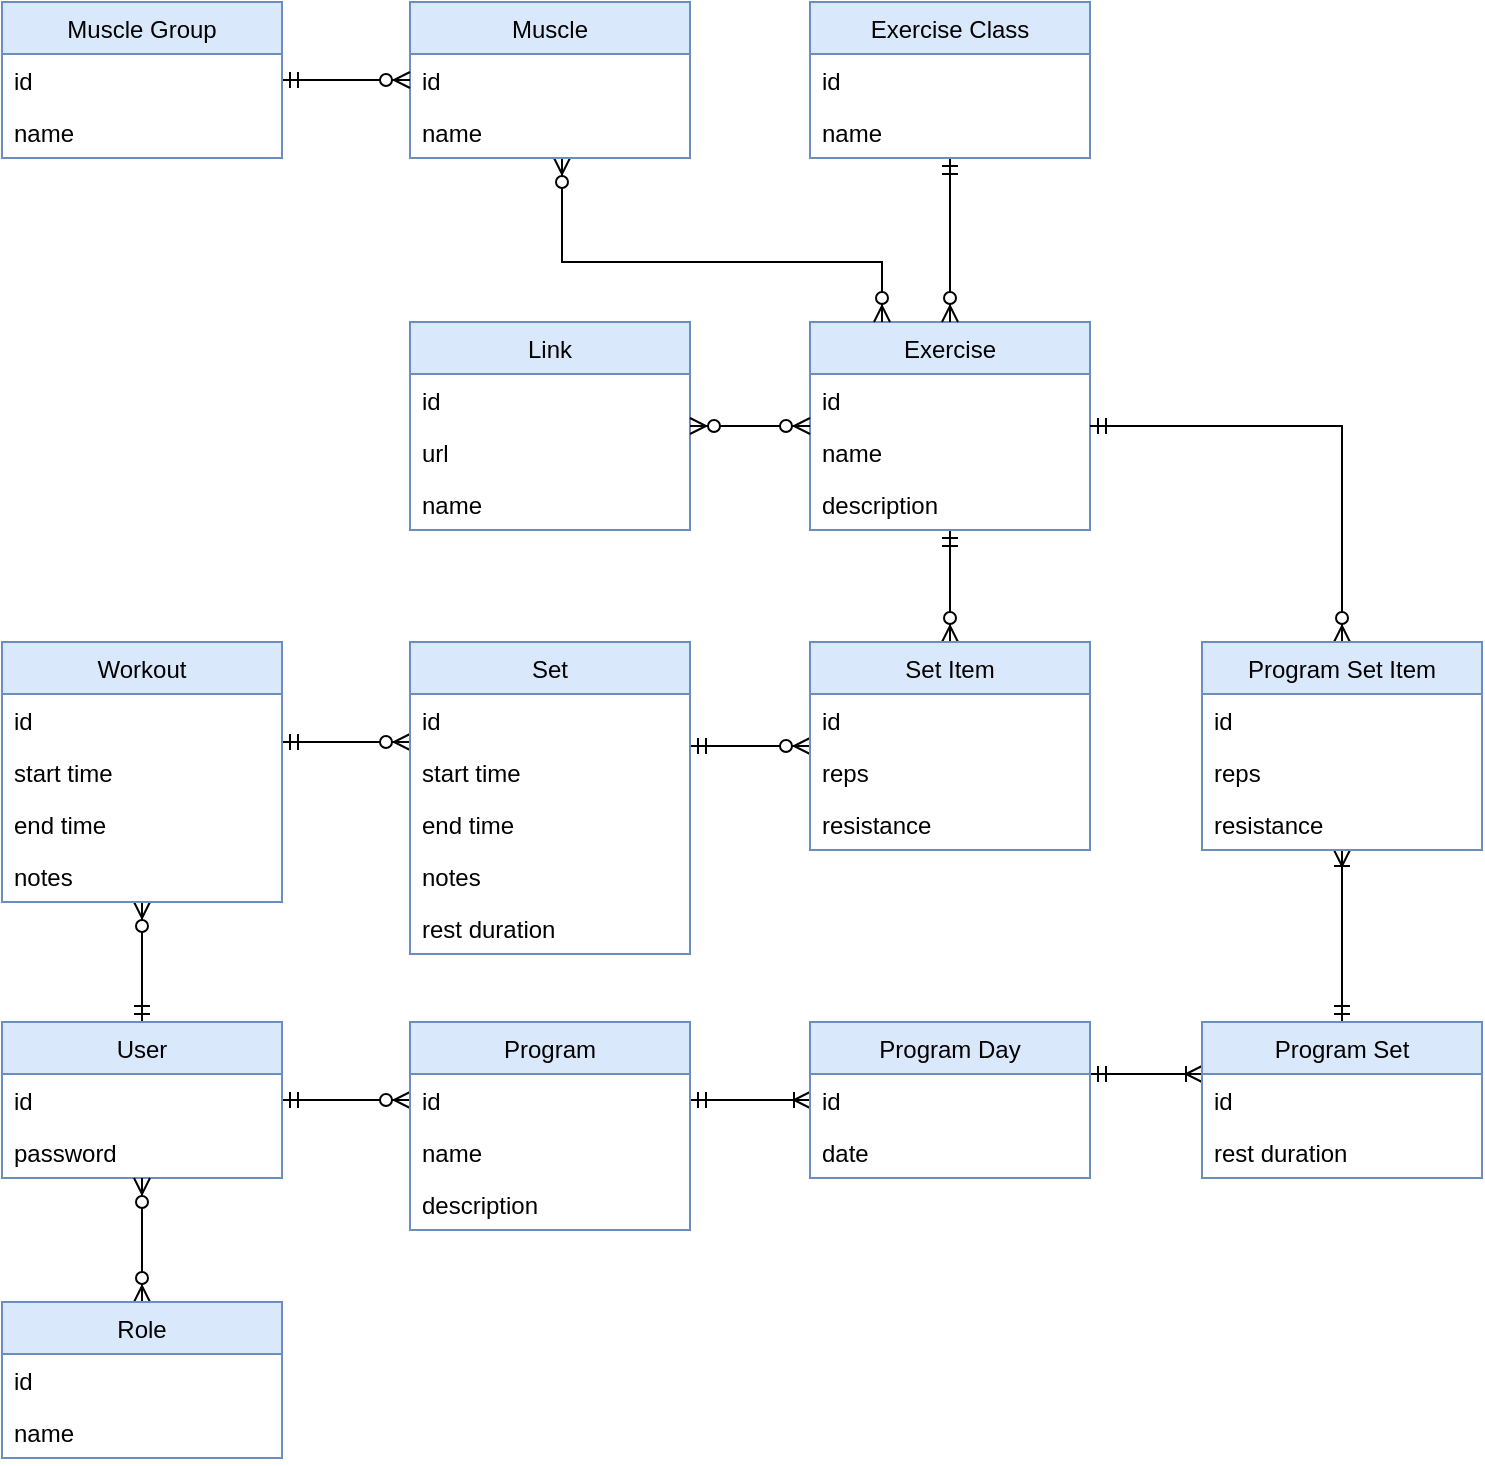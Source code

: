 <mxfile version="15.1.4" type="device"><diagram id="3n1ahzNX7EX7cFru7Kix" name="Page-1"><mxGraphModel dx="925" dy="1112" grid="1" gridSize="10" guides="1" tooltips="1" connect="1" arrows="1" fold="1" page="1" pageScale="1" pageWidth="827" pageHeight="1169" math="0" shadow="0"><root><mxCell id="0"/><mxCell id="1" parent="0"/><mxCell id="l9oz_pcrVTdfwKYHpdr_-24" style="edgeStyle=orthogonalEdgeStyle;rounded=0;orthogonalLoop=1;jettySize=auto;html=1;startArrow=ERmandOne;startFill=0;endArrow=ERzeroToMany;endFill=1;" parent="1" source="uIOV7KUQs8tumLqDw91w-1" target="l9oz_pcrVTdfwKYHpdr_-21" edge="1"><mxGeometry relative="1" as="geometry"/></mxCell><mxCell id="l9oz_pcrVTdfwKYHpdr_-50" style="edgeStyle=orthogonalEdgeStyle;rounded=0;orthogonalLoop=1;jettySize=auto;html=1;startArrow=ERmandOne;startFill=0;endArrow=ERzeroToMany;endFill=1;" parent="1" source="uIOV7KUQs8tumLqDw91w-1" target="l9oz_pcrVTdfwKYHpdr_-45" edge="1"><mxGeometry relative="1" as="geometry"><Array as="points"><mxPoint x="230" y="589"/><mxPoint x="230" y="589"/></Array></mxGeometry></mxCell><mxCell id="uIOV7KUQs8tumLqDw91w-1" value="User" style="swimlane;fontStyle=0;childLayout=stackLayout;horizontal=1;startSize=26;horizontalStack=0;resizeParent=1;resizeParentMax=0;resizeLast=0;collapsible=1;marginBottom=0;fillColor=#dae8fc;strokeColor=#6c8ebf;" parent="1" vertex="1"><mxGeometry x="40" y="550" width="140" height="78" as="geometry"/></mxCell><mxCell id="uIOV7KUQs8tumLqDw91w-2" value="id" style="text;strokeColor=none;fillColor=none;align=left;verticalAlign=top;spacingLeft=4;spacingRight=4;overflow=hidden;rotatable=0;points=[[0,0.5],[1,0.5]];portConstraint=eastwest;" parent="uIOV7KUQs8tumLqDw91w-1" vertex="1"><mxGeometry y="26" width="140" height="26" as="geometry"/></mxCell><mxCell id="uIOV7KUQs8tumLqDw91w-3" value="password" style="text;strokeColor=none;fillColor=none;align=left;verticalAlign=top;spacingLeft=4;spacingRight=4;overflow=hidden;rotatable=0;points=[[0,0.5],[1,0.5]];portConstraint=eastwest;" parent="uIOV7KUQs8tumLqDw91w-1" vertex="1"><mxGeometry y="52" width="140" height="26" as="geometry"/></mxCell><mxCell id="uIOV7KUQs8tumLqDw91w-8" style="edgeStyle=orthogonalEdgeStyle;rounded=0;orthogonalLoop=1;jettySize=auto;html=1;endArrow=ERzeroToMany;endFill=1;startArrow=ERzeroToMany;startFill=1;" parent="1" source="uIOV7KUQs8tumLqDw91w-5" target="uIOV7KUQs8tumLqDw91w-1" edge="1"><mxGeometry relative="1" as="geometry"><mxPoint x="140" y="650" as="targetPoint"/></mxGeometry></mxCell><mxCell id="uIOV7KUQs8tumLqDw91w-5" value="Role" style="swimlane;fontStyle=0;childLayout=stackLayout;horizontal=1;startSize=26;horizontalStack=0;resizeParent=1;resizeParentMax=0;resizeLast=0;collapsible=1;marginBottom=0;fillColor=#dae8fc;strokeColor=#6c8ebf;" parent="1" vertex="1"><mxGeometry x="40" y="690" width="140" height="78" as="geometry"><mxRectangle x="40" y="40" width="60" height="26" as="alternateBounds"/></mxGeometry></mxCell><mxCell id="uIOV7KUQs8tumLqDw91w-6" value="id" style="text;strokeColor=none;fillColor=none;align=left;verticalAlign=top;spacingLeft=4;spacingRight=4;overflow=hidden;rotatable=0;points=[[0,0.5],[1,0.5]];portConstraint=eastwest;" parent="uIOV7KUQs8tumLqDw91w-5" vertex="1"><mxGeometry y="26" width="140" height="26" as="geometry"/></mxCell><mxCell id="djUP_qsYV9w0tXURl4hY-4" value="name" style="text;strokeColor=none;fillColor=none;align=left;verticalAlign=top;spacingLeft=4;spacingRight=4;overflow=hidden;rotatable=0;points=[[0,0.5],[1,0.5]];portConstraint=eastwest;" parent="uIOV7KUQs8tumLqDw91w-5" vertex="1"><mxGeometry y="52" width="140" height="26" as="geometry"/></mxCell><mxCell id="l9oz_pcrVTdfwKYHpdr_-39" style="edgeStyle=orthogonalEdgeStyle;rounded=0;orthogonalLoop=1;jettySize=auto;html=1;startArrow=ERmandOne;startFill=0;endArrow=ERzeroToMany;endFill=1;" parent="1" source="l9oz_pcrVTdfwKYHpdr_-1" target="l9oz_pcrVTdfwKYHpdr_-33" edge="1"><mxGeometry relative="1" as="geometry"/></mxCell><mxCell id="l9oz_pcrVTdfwKYHpdr_-1" value="Exercise" style="swimlane;fontStyle=0;childLayout=stackLayout;horizontal=1;startSize=26;horizontalStack=0;resizeParent=1;resizeParentMax=0;resizeLast=0;collapsible=1;marginBottom=0;fillColor=#dae8fc;strokeColor=#6c8ebf;" parent="1" vertex="1"><mxGeometry x="444" y="200" width="140" height="104" as="geometry"><mxRectangle x="244" y="160" width="80" height="26" as="alternateBounds"/></mxGeometry></mxCell><mxCell id="l9oz_pcrVTdfwKYHpdr_-2" value="id" style="text;strokeColor=none;fillColor=none;align=left;verticalAlign=top;spacingLeft=4;spacingRight=4;overflow=hidden;rotatable=0;points=[[0,0.5],[1,0.5]];portConstraint=eastwest;" parent="l9oz_pcrVTdfwKYHpdr_-1" vertex="1"><mxGeometry y="26" width="140" height="26" as="geometry"/></mxCell><mxCell id="l9oz_pcrVTdfwKYHpdr_-4" value="name" style="text;align=left;verticalAlign=top;spacingLeft=4;spacingRight=4;overflow=hidden;rotatable=0;points=[[0,0.5],[1,0.5]];portConstraint=eastwest;" parent="l9oz_pcrVTdfwKYHpdr_-1" vertex="1"><mxGeometry y="52" width="140" height="26" as="geometry"/></mxCell><mxCell id="l9oz_pcrVTdfwKYHpdr_-5" value="description" style="text;align=left;verticalAlign=top;spacingLeft=4;spacingRight=4;overflow=hidden;rotatable=0;points=[[0,0.5],[1,0.5]];portConstraint=eastwest;" parent="l9oz_pcrVTdfwKYHpdr_-1" vertex="1"><mxGeometry y="78" width="140" height="26" as="geometry"/></mxCell><mxCell id="l9oz_pcrVTdfwKYHpdr_-6" value="Link" style="swimlane;fontStyle=0;childLayout=stackLayout;horizontal=1;startSize=26;horizontalStack=0;resizeParent=1;resizeParentMax=0;resizeLast=0;collapsible=1;marginBottom=0;fillColor=#dae8fc;strokeColor=#6c8ebf;" parent="1" vertex="1"><mxGeometry x="244" y="200" width="140" height="104" as="geometry"/></mxCell><mxCell id="l9oz_pcrVTdfwKYHpdr_-7" value="id" style="text;strokeColor=none;fillColor=none;align=left;verticalAlign=top;spacingLeft=4;spacingRight=4;overflow=hidden;rotatable=0;points=[[0,0.5],[1,0.5]];portConstraint=eastwest;" parent="l9oz_pcrVTdfwKYHpdr_-6" vertex="1"><mxGeometry y="26" width="140" height="26" as="geometry"/></mxCell><mxCell id="l9oz_pcrVTdfwKYHpdr_-8" value="url" style="text;strokeColor=none;fillColor=none;align=left;verticalAlign=top;spacingLeft=4;spacingRight=4;overflow=hidden;rotatable=0;points=[[0,0.5],[1,0.5]];portConstraint=eastwest;" parent="l9oz_pcrVTdfwKYHpdr_-6" vertex="1"><mxGeometry y="52" width="140" height="26" as="geometry"/></mxCell><mxCell id="l9oz_pcrVTdfwKYHpdr_-9" value="name" style="text;align=left;verticalAlign=top;spacingLeft=4;spacingRight=4;overflow=hidden;rotatable=0;points=[[0,0.5],[1,0.5]];portConstraint=eastwest;" parent="l9oz_pcrVTdfwKYHpdr_-6" vertex="1"><mxGeometry y="78" width="140" height="26" as="geometry"/></mxCell><mxCell id="l9oz_pcrVTdfwKYHpdr_-10" style="edgeStyle=orthogonalEdgeStyle;rounded=0;orthogonalLoop=1;jettySize=auto;html=1;startArrow=ERzeroToMany;startFill=1;endArrow=ERzeroToMany;endFill=1;" parent="1" source="l9oz_pcrVTdfwKYHpdr_-1" target="l9oz_pcrVTdfwKYHpdr_-6" edge="1"><mxGeometry relative="1" as="geometry"><Array as="points"><mxPoint x="314" y="270"/></Array></mxGeometry></mxCell><mxCell id="l9oz_pcrVTdfwKYHpdr_-13" style="edgeStyle=orthogonalEdgeStyle;rounded=0;orthogonalLoop=1;jettySize=auto;html=1;startArrow=ERzeroToMany;startFill=1;endArrow=ERzeroToMany;endFill=1;" parent="1" source="l9oz_pcrVTdfwKYHpdr_-11" target="l9oz_pcrVTdfwKYHpdr_-1" edge="1"><mxGeometry relative="1" as="geometry"><Array as="points"><mxPoint x="320" y="170"/><mxPoint x="480" y="170"/></Array></mxGeometry></mxCell><mxCell id="l9oz_pcrVTdfwKYHpdr_-11" value="Muscle" style="swimlane;fontStyle=0;childLayout=stackLayout;horizontal=1;startSize=26;horizontalStack=0;resizeParent=1;resizeParentMax=0;resizeLast=0;collapsible=1;marginBottom=0;fillColor=#dae8fc;strokeColor=#6c8ebf;" parent="1" vertex="1"><mxGeometry x="244" y="40" width="140" height="78" as="geometry"/></mxCell><mxCell id="l9oz_pcrVTdfwKYHpdr_-12" value="id" style="text;strokeColor=none;fillColor=none;align=left;verticalAlign=top;spacingLeft=4;spacingRight=4;overflow=hidden;rotatable=0;points=[[0,0.5],[1,0.5]];portConstraint=eastwest;" parent="l9oz_pcrVTdfwKYHpdr_-11" vertex="1"><mxGeometry y="26" width="140" height="26" as="geometry"/></mxCell><mxCell id="djUP_qsYV9w0tXURl4hY-2" value="name" style="text;strokeColor=none;fillColor=none;align=left;verticalAlign=top;spacingLeft=4;spacingRight=4;overflow=hidden;rotatable=0;points=[[0,0.5],[1,0.5]];portConstraint=eastwest;" parent="l9oz_pcrVTdfwKYHpdr_-11" vertex="1"><mxGeometry y="52" width="140" height="26" as="geometry"/></mxCell><mxCell id="l9oz_pcrVTdfwKYHpdr_-20" style="edgeStyle=orthogonalEdgeStyle;rounded=0;orthogonalLoop=1;jettySize=auto;html=1;startArrow=ERmandOne;startFill=0;endArrow=ERzeroToMany;endFill=1;" parent="1" source="l9oz_pcrVTdfwKYHpdr_-16" target="l9oz_pcrVTdfwKYHpdr_-1" edge="1"><mxGeometry relative="1" as="geometry"><Array as="points"><mxPoint x="514" y="120"/><mxPoint x="514" y="120"/></Array></mxGeometry></mxCell><mxCell id="l9oz_pcrVTdfwKYHpdr_-16" value="Exercise Class" style="swimlane;fontStyle=0;childLayout=stackLayout;horizontal=1;startSize=26;horizontalStack=0;resizeParent=1;resizeParentMax=0;resizeLast=0;collapsible=1;marginBottom=0;fillColor=#dae8fc;strokeColor=#6c8ebf;" parent="1" vertex="1"><mxGeometry x="444" y="40" width="140" height="78" as="geometry"><mxRectangle x="244" y="160" width="80" height="26" as="alternateBounds"/></mxGeometry></mxCell><mxCell id="l9oz_pcrVTdfwKYHpdr_-17" value="id" style="text;strokeColor=none;fillColor=none;align=left;verticalAlign=top;spacingLeft=4;spacingRight=4;overflow=hidden;rotatable=0;points=[[0,0.5],[1,0.5]];portConstraint=eastwest;" parent="l9oz_pcrVTdfwKYHpdr_-16" vertex="1"><mxGeometry y="26" width="140" height="26" as="geometry"/></mxCell><mxCell id="djUP_qsYV9w0tXURl4hY-3" value="name" style="text;strokeColor=none;fillColor=none;align=left;verticalAlign=top;spacingLeft=4;spacingRight=4;overflow=hidden;rotatable=0;points=[[0,0.5],[1,0.5]];portConstraint=eastwest;" parent="l9oz_pcrVTdfwKYHpdr_-16" vertex="1"><mxGeometry y="52" width="140" height="26" as="geometry"/></mxCell><mxCell id="l9oz_pcrVTdfwKYHpdr_-32" style="edgeStyle=orthogonalEdgeStyle;rounded=0;orthogonalLoop=1;jettySize=auto;html=1;startArrow=ERmandOne;startFill=0;endArrow=ERzeroToMany;endFill=1;" parent="1" source="l9oz_pcrVTdfwKYHpdr_-21" target="l9oz_pcrVTdfwKYHpdr_-27" edge="1"><mxGeometry relative="1" as="geometry"><Array as="points"><mxPoint x="210" y="410"/><mxPoint x="210" y="410"/></Array></mxGeometry></mxCell><mxCell id="l9oz_pcrVTdfwKYHpdr_-21" value="Workout" style="swimlane;fontStyle=0;childLayout=stackLayout;horizontal=1;startSize=26;horizontalStack=0;resizeParent=1;resizeParentMax=0;resizeLast=0;collapsible=1;marginBottom=0;fillColor=#dae8fc;strokeColor=#6c8ebf;" parent="1" vertex="1"><mxGeometry x="40" y="360" width="140" height="130" as="geometry"/></mxCell><mxCell id="l9oz_pcrVTdfwKYHpdr_-22" value="id" style="text;strokeColor=none;fillColor=none;align=left;verticalAlign=top;spacingLeft=4;spacingRight=4;overflow=hidden;rotatable=0;points=[[0,0.5],[1,0.5]];portConstraint=eastwest;" parent="l9oz_pcrVTdfwKYHpdr_-21" vertex="1"><mxGeometry y="26" width="140" height="26" as="geometry"/></mxCell><mxCell id="l9oz_pcrVTdfwKYHpdr_-23" value="start time" style="text;strokeColor=none;fillColor=none;align=left;verticalAlign=top;spacingLeft=4;spacingRight=4;overflow=hidden;rotatable=0;points=[[0,0.5],[1,0.5]];portConstraint=eastwest;" parent="l9oz_pcrVTdfwKYHpdr_-21" vertex="1"><mxGeometry y="52" width="140" height="26" as="geometry"/></mxCell><mxCell id="l9oz_pcrVTdfwKYHpdr_-25" value="end time" style="text;strokeColor=none;fillColor=none;align=left;verticalAlign=top;spacingLeft=4;spacingRight=4;overflow=hidden;rotatable=0;points=[[0,0.5],[1,0.5]];portConstraint=eastwest;" parent="l9oz_pcrVTdfwKYHpdr_-21" vertex="1"><mxGeometry y="78" width="140" height="26" as="geometry"/></mxCell><mxCell id="l9oz_pcrVTdfwKYHpdr_-26" value="notes" style="text;strokeColor=none;fillColor=none;align=left;verticalAlign=top;spacingLeft=4;spacingRight=4;overflow=hidden;rotatable=0;points=[[0,0.5],[1,0.5]];portConstraint=eastwest;" parent="l9oz_pcrVTdfwKYHpdr_-21" vertex="1"><mxGeometry y="104" width="140" height="26" as="geometry"/></mxCell><mxCell id="l9oz_pcrVTdfwKYHpdr_-38" style="edgeStyle=orthogonalEdgeStyle;rounded=0;orthogonalLoop=1;jettySize=auto;html=1;startArrow=ERmandOne;startFill=0;endArrow=ERzeroToMany;endFill=1;" parent="1" source="l9oz_pcrVTdfwKYHpdr_-27" target="l9oz_pcrVTdfwKYHpdr_-33" edge="1"><mxGeometry relative="1" as="geometry"><Array as="points"><mxPoint x="410" y="412"/><mxPoint x="410" y="412"/></Array></mxGeometry></mxCell><mxCell id="l9oz_pcrVTdfwKYHpdr_-27" value="Set" style="swimlane;fontStyle=0;childLayout=stackLayout;horizontal=1;startSize=26;horizontalStack=0;resizeParent=1;resizeParentMax=0;resizeLast=0;collapsible=1;marginBottom=0;fillColor=#dae8fc;strokeColor=#6c8ebf;" parent="1" vertex="1"><mxGeometry x="244" y="360" width="140" height="156" as="geometry"/></mxCell><mxCell id="l9oz_pcrVTdfwKYHpdr_-28" value="id" style="text;strokeColor=none;fillColor=none;align=left;verticalAlign=top;spacingLeft=4;spacingRight=4;overflow=hidden;rotatable=0;points=[[0,0.5],[1,0.5]];portConstraint=eastwest;" parent="l9oz_pcrVTdfwKYHpdr_-27" vertex="1"><mxGeometry y="26" width="140" height="26" as="geometry"/></mxCell><mxCell id="l9oz_pcrVTdfwKYHpdr_-29" value="start time" style="text;strokeColor=none;fillColor=none;align=left;verticalAlign=top;spacingLeft=4;spacingRight=4;overflow=hidden;rotatable=0;points=[[0,0.5],[1,0.5]];portConstraint=eastwest;" parent="l9oz_pcrVTdfwKYHpdr_-27" vertex="1"><mxGeometry y="52" width="140" height="26" as="geometry"/></mxCell><mxCell id="l9oz_pcrVTdfwKYHpdr_-30" value="end time" style="text;strokeColor=none;fillColor=none;align=left;verticalAlign=top;spacingLeft=4;spacingRight=4;overflow=hidden;rotatable=0;points=[[0,0.5],[1,0.5]];portConstraint=eastwest;" parent="l9oz_pcrVTdfwKYHpdr_-27" vertex="1"><mxGeometry y="78" width="140" height="26" as="geometry"/></mxCell><mxCell id="l9oz_pcrVTdfwKYHpdr_-31" value="notes" style="text;strokeColor=none;fillColor=none;align=left;verticalAlign=top;spacingLeft=4;spacingRight=4;overflow=hidden;rotatable=0;points=[[0,0.5],[1,0.5]];portConstraint=eastwest;" parent="l9oz_pcrVTdfwKYHpdr_-27" vertex="1"><mxGeometry y="104" width="140" height="26" as="geometry"/></mxCell><mxCell id="djUP_qsYV9w0tXURl4hY-9" value="rest duration" style="text;align=left;verticalAlign=top;spacingLeft=4;spacingRight=4;overflow=hidden;rotatable=0;points=[[0,0.5],[1,0.5]];portConstraint=eastwest;" parent="l9oz_pcrVTdfwKYHpdr_-27" vertex="1"><mxGeometry y="130" width="140" height="26" as="geometry"/></mxCell><mxCell id="l9oz_pcrVTdfwKYHpdr_-33" value="Set Item" style="swimlane;fontStyle=0;childLayout=stackLayout;horizontal=1;startSize=26;horizontalStack=0;resizeParent=1;resizeParentMax=0;resizeLast=0;collapsible=1;marginBottom=0;fillColor=#dae8fc;strokeColor=#6c8ebf;" parent="1" vertex="1"><mxGeometry x="444" y="360" width="140" height="104" as="geometry"/></mxCell><mxCell id="l9oz_pcrVTdfwKYHpdr_-34" value="id" style="text;strokeColor=none;fillColor=none;align=left;verticalAlign=top;spacingLeft=4;spacingRight=4;overflow=hidden;rotatable=0;points=[[0,0.5],[1,0.5]];portConstraint=eastwest;" parent="l9oz_pcrVTdfwKYHpdr_-33" vertex="1"><mxGeometry y="26" width="140" height="26" as="geometry"/></mxCell><mxCell id="l9oz_pcrVTdfwKYHpdr_-35" value="reps" style="text;strokeColor=none;fillColor=none;align=left;verticalAlign=top;spacingLeft=4;spacingRight=4;overflow=hidden;rotatable=0;points=[[0,0.5],[1,0.5]];portConstraint=eastwest;" parent="l9oz_pcrVTdfwKYHpdr_-33" vertex="1"><mxGeometry y="52" width="140" height="26" as="geometry"/></mxCell><mxCell id="l9oz_pcrVTdfwKYHpdr_-36" value="resistance" style="text;strokeColor=none;fillColor=none;align=left;verticalAlign=top;spacingLeft=4;spacingRight=4;overflow=hidden;rotatable=0;points=[[0,0.5],[1,0.5]];portConstraint=eastwest;" parent="l9oz_pcrVTdfwKYHpdr_-33" vertex="1"><mxGeometry y="78" width="140" height="26" as="geometry"/></mxCell><mxCell id="l9oz_pcrVTdfwKYHpdr_-44" style="edgeStyle=orthogonalEdgeStyle;rounded=0;orthogonalLoop=1;jettySize=auto;html=1;startArrow=ERmandOne;startFill=0;endArrow=ERzeroToMany;endFill=1;" parent="1" source="l9oz_pcrVTdfwKYHpdr_-42" target="l9oz_pcrVTdfwKYHpdr_-11" edge="1"><mxGeometry relative="1" as="geometry"><Array as="points"><mxPoint x="220" y="79"/><mxPoint x="220" y="79"/></Array></mxGeometry></mxCell><mxCell id="l9oz_pcrVTdfwKYHpdr_-42" value="Muscle Group" style="swimlane;fontStyle=0;childLayout=stackLayout;horizontal=1;startSize=26;horizontalStack=0;resizeParent=1;resizeParentMax=0;resizeLast=0;collapsible=1;marginBottom=0;fillColor=#dae8fc;strokeColor=#6c8ebf;" parent="1" vertex="1"><mxGeometry x="40" y="40" width="140" height="78" as="geometry"/></mxCell><mxCell id="l9oz_pcrVTdfwKYHpdr_-43" value="id" style="text;strokeColor=none;fillColor=none;align=left;verticalAlign=top;spacingLeft=4;spacingRight=4;overflow=hidden;rotatable=0;points=[[0,0.5],[1,0.5]];portConstraint=eastwest;" parent="l9oz_pcrVTdfwKYHpdr_-42" vertex="1"><mxGeometry y="26" width="140" height="26" as="geometry"/></mxCell><mxCell id="djUP_qsYV9w0tXURl4hY-1" value="name" style="text;strokeColor=none;fillColor=none;align=left;verticalAlign=top;spacingLeft=4;spacingRight=4;overflow=hidden;rotatable=0;points=[[0,0.5],[1,0.5]];portConstraint=eastwest;" parent="l9oz_pcrVTdfwKYHpdr_-42" vertex="1"><mxGeometry y="52" width="140" height="26" as="geometry"/></mxCell><mxCell id="l9oz_pcrVTdfwKYHpdr_-55" style="edgeStyle=orthogonalEdgeStyle;rounded=0;orthogonalLoop=1;jettySize=auto;html=1;startArrow=ERmandOne;startFill=0;endArrow=ERoneToMany;endFill=0;" parent="1" source="l9oz_pcrVTdfwKYHpdr_-45" target="l9oz_pcrVTdfwKYHpdr_-51" edge="1"><mxGeometry relative="1" as="geometry"><Array as="points"><mxPoint x="400" y="589"/><mxPoint x="400" y="589"/></Array></mxGeometry></mxCell><mxCell id="l9oz_pcrVTdfwKYHpdr_-45" value="Program" style="swimlane;fontStyle=0;childLayout=stackLayout;horizontal=1;startSize=26;horizontalStack=0;resizeParent=1;resizeParentMax=0;resizeLast=0;collapsible=1;marginBottom=0;fillColor=#dae8fc;strokeColor=#6c8ebf;" parent="1" vertex="1"><mxGeometry x="244" y="550" width="140" height="104" as="geometry"/></mxCell><mxCell id="l9oz_pcrVTdfwKYHpdr_-46" value="id" style="text;strokeColor=none;fillColor=none;align=left;verticalAlign=top;spacingLeft=4;spacingRight=4;overflow=hidden;rotatable=0;points=[[0,0.5],[1,0.5]];portConstraint=eastwest;" parent="l9oz_pcrVTdfwKYHpdr_-45" vertex="1"><mxGeometry y="26" width="140" height="26" as="geometry"/></mxCell><mxCell id="l9oz_pcrVTdfwKYHpdr_-48" value="name" style="text;strokeColor=none;fillColor=none;align=left;verticalAlign=top;spacingLeft=4;spacingRight=4;overflow=hidden;rotatable=0;points=[[0,0.5],[1,0.5]];portConstraint=eastwest;" parent="l9oz_pcrVTdfwKYHpdr_-45" vertex="1"><mxGeometry y="52" width="140" height="26" as="geometry"/></mxCell><mxCell id="l9oz_pcrVTdfwKYHpdr_-49" value="description" style="text;strokeColor=none;fillColor=none;align=left;verticalAlign=top;spacingLeft=4;spacingRight=4;overflow=hidden;rotatable=0;points=[[0,0.5],[1,0.5]];portConstraint=eastwest;" parent="l9oz_pcrVTdfwKYHpdr_-45" vertex="1"><mxGeometry y="78" width="140" height="26" as="geometry"/></mxCell><mxCell id="l9oz_pcrVTdfwKYHpdr_-59" style="edgeStyle=orthogonalEdgeStyle;rounded=0;orthogonalLoop=1;jettySize=auto;html=1;startArrow=ERmandOne;startFill=0;endArrow=ERoneToMany;endFill=0;" parent="1" source="l9oz_pcrVTdfwKYHpdr_-51" target="l9oz_pcrVTdfwKYHpdr_-56" edge="1"><mxGeometry relative="1" as="geometry"><Array as="points"><mxPoint x="610" y="576"/><mxPoint x="610" y="576"/></Array></mxGeometry></mxCell><mxCell id="l9oz_pcrVTdfwKYHpdr_-51" value="Program Day" style="swimlane;fontStyle=0;childLayout=stackLayout;horizontal=1;startSize=26;horizontalStack=0;resizeParent=1;resizeParentMax=0;resizeLast=0;collapsible=1;marginBottom=0;fillColor=#dae8fc;strokeColor=#6c8ebf;" parent="1" vertex="1"><mxGeometry x="444" y="550" width="140" height="78" as="geometry"/></mxCell><mxCell id="l9oz_pcrVTdfwKYHpdr_-52" value="id" style="text;strokeColor=none;fillColor=none;align=left;verticalAlign=top;spacingLeft=4;spacingRight=4;overflow=hidden;rotatable=0;points=[[0,0.5],[1,0.5]];portConstraint=eastwest;" parent="l9oz_pcrVTdfwKYHpdr_-51" vertex="1"><mxGeometry y="26" width="140" height="26" as="geometry"/></mxCell><mxCell id="l9oz_pcrVTdfwKYHpdr_-53" value="date" style="text;strokeColor=none;fillColor=none;align=left;verticalAlign=top;spacingLeft=4;spacingRight=4;overflow=hidden;rotatable=0;points=[[0,0.5],[1,0.5]];portConstraint=eastwest;" parent="l9oz_pcrVTdfwKYHpdr_-51" vertex="1"><mxGeometry y="52" width="140" height="26" as="geometry"/></mxCell><mxCell id="l9oz_pcrVTdfwKYHpdr_-64" style="edgeStyle=orthogonalEdgeStyle;rounded=0;orthogonalLoop=1;jettySize=auto;html=1;startArrow=ERmandOne;startFill=0;endArrow=ERoneToMany;endFill=0;" parent="1" source="l9oz_pcrVTdfwKYHpdr_-56" target="l9oz_pcrVTdfwKYHpdr_-60" edge="1"><mxGeometry relative="1" as="geometry"/></mxCell><mxCell id="l9oz_pcrVTdfwKYHpdr_-56" value="Program Set" style="swimlane;fontStyle=0;childLayout=stackLayout;horizontal=1;startSize=26;horizontalStack=0;resizeParent=1;resizeParentMax=0;resizeLast=0;collapsible=1;marginBottom=0;fillColor=#dae8fc;strokeColor=#6c8ebf;" parent="1" vertex="1"><mxGeometry x="640" y="550" width="140" height="78" as="geometry"/></mxCell><mxCell id="l9oz_pcrVTdfwKYHpdr_-57" value="id" style="text;strokeColor=none;fillColor=none;align=left;verticalAlign=top;spacingLeft=4;spacingRight=4;overflow=hidden;rotatable=0;points=[[0,0.5],[1,0.5]];portConstraint=eastwest;" parent="l9oz_pcrVTdfwKYHpdr_-56" vertex="1"><mxGeometry y="26" width="140" height="26" as="geometry"/></mxCell><mxCell id="djUP_qsYV9w0tXURl4hY-8" value="rest duration" style="text;align=left;verticalAlign=top;spacingLeft=4;spacingRight=4;overflow=hidden;rotatable=0;points=[[0,0.5],[1,0.5]];portConstraint=eastwest;" parent="l9oz_pcrVTdfwKYHpdr_-56" vertex="1"><mxGeometry y="52" width="140" height="26" as="geometry"/></mxCell><mxCell id="l9oz_pcrVTdfwKYHpdr_-66" style="edgeStyle=orthogonalEdgeStyle;rounded=0;orthogonalLoop=1;jettySize=auto;html=1;startArrow=ERzeroToMany;startFill=1;endArrow=ERmandOne;endFill=0;" parent="1" source="l9oz_pcrVTdfwKYHpdr_-60" target="l9oz_pcrVTdfwKYHpdr_-1" edge="1"><mxGeometry relative="1" as="geometry"><Array as="points"><mxPoint x="710" y="252"/></Array></mxGeometry></mxCell><mxCell id="l9oz_pcrVTdfwKYHpdr_-60" value="Program Set Item" style="swimlane;fontStyle=0;childLayout=stackLayout;horizontal=1;startSize=26;horizontalStack=0;resizeParent=1;resizeParentMax=0;resizeLast=0;collapsible=1;marginBottom=0;fillColor=#dae8fc;strokeColor=#6c8ebf;" parent="1" vertex="1"><mxGeometry x="640" y="360" width="140" height="104" as="geometry"/></mxCell><mxCell id="l9oz_pcrVTdfwKYHpdr_-61" value="id" style="text;strokeColor=none;fillColor=none;align=left;verticalAlign=top;spacingLeft=4;spacingRight=4;overflow=hidden;rotatable=0;points=[[0,0.5],[1,0.5]];portConstraint=eastwest;" parent="l9oz_pcrVTdfwKYHpdr_-60" vertex="1"><mxGeometry y="26" width="140" height="26" as="geometry"/></mxCell><mxCell id="l9oz_pcrVTdfwKYHpdr_-62" value="reps" style="text;strokeColor=none;fillColor=none;align=left;verticalAlign=top;spacingLeft=4;spacingRight=4;overflow=hidden;rotatable=0;points=[[0,0.5],[1,0.5]];portConstraint=eastwest;" parent="l9oz_pcrVTdfwKYHpdr_-60" vertex="1"><mxGeometry y="52" width="140" height="26" as="geometry"/></mxCell><mxCell id="l9oz_pcrVTdfwKYHpdr_-63" value="resistance" style="text;strokeColor=none;fillColor=none;align=left;verticalAlign=top;spacingLeft=4;spacingRight=4;overflow=hidden;rotatable=0;points=[[0,0.5],[1,0.5]];portConstraint=eastwest;" parent="l9oz_pcrVTdfwKYHpdr_-60" vertex="1"><mxGeometry y="78" width="140" height="26" as="geometry"/></mxCell></root></mxGraphModel></diagram></mxfile>
